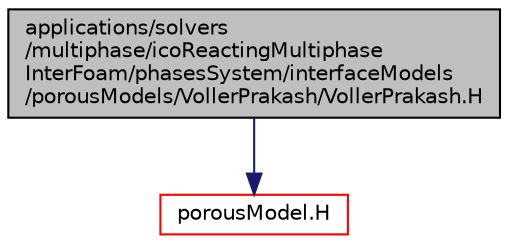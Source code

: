 digraph "applications/solvers/multiphase/icoReactingMultiphaseInterFoam/phasesSystem/interfaceModels/porousModels/VollerPrakash/VollerPrakash.H"
{
  bgcolor="transparent";
  edge [fontname="Helvetica",fontsize="10",labelfontname="Helvetica",labelfontsize="10"];
  node [fontname="Helvetica",fontsize="10",shape=record];
  Node1 [label="applications/solvers\l/multiphase/icoReactingMultiphase\lInterFoam/phasesSystem/interfaceModels\l/porousModels/VollerPrakash/VollerPrakash.H",height=0.2,width=0.4,color="black", fillcolor="grey75", style="filled" fontcolor="black"];
  Node1 -> Node2 [color="midnightblue",fontsize="10",style="solid",fontname="Helvetica"];
  Node2 [label="porousModel.H",height=0.2,width=0.4,color="red",URL="$porousModel_8H.html"];
}
